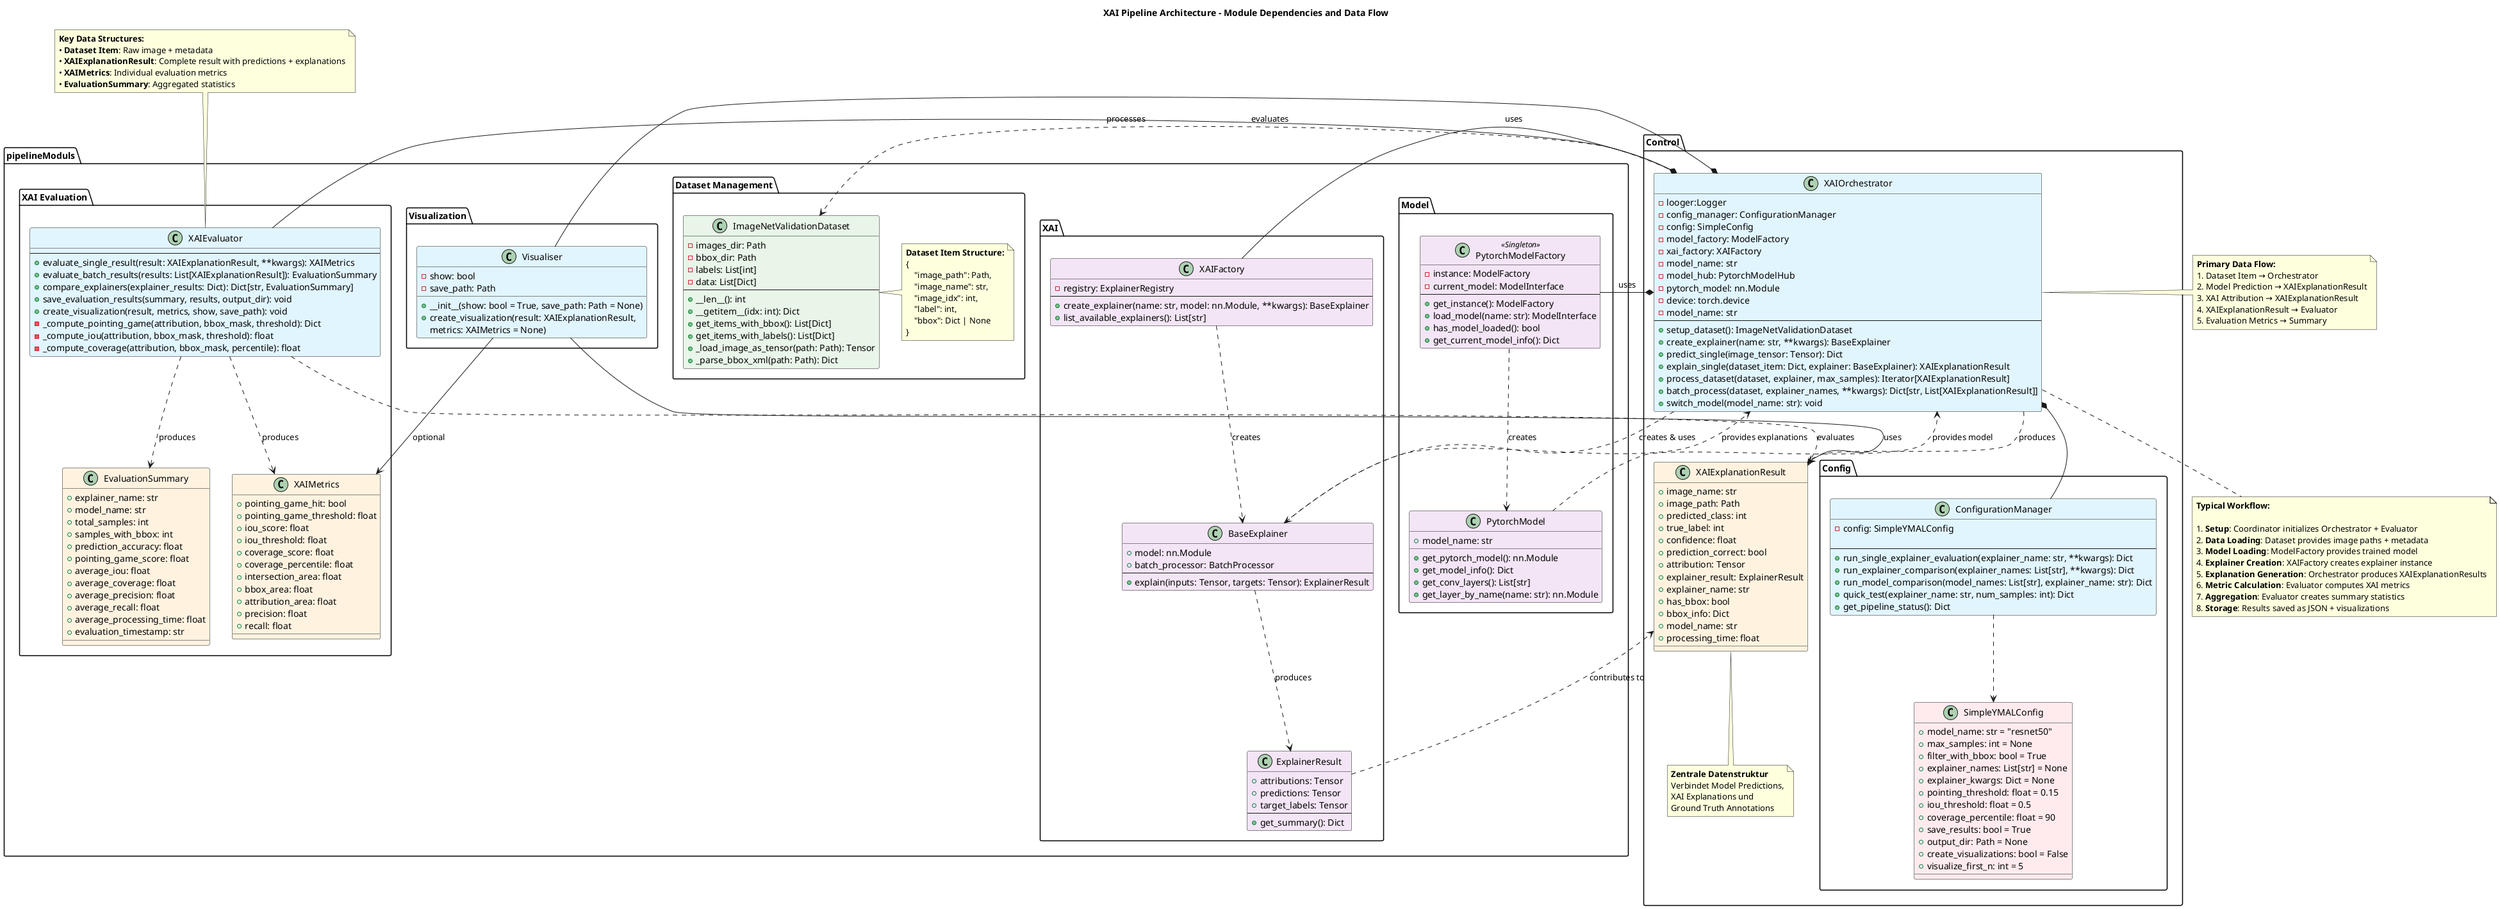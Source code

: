 @startuml XAI_Pipeline_Architecture

!define COMPONENT_COLOR #E1F5FE
!define FACTORY_COLOR #F3E5F5
!define DATA_COLOR #E8F5E8
!define RESULT_COLOR #FFF3E0
!define CONFIG_COLOR #FFEBEE

title XAI Pipeline Architecture - Module Dependencies and Data Flow


' ==== ORCHESTRATOR MODULE ====
package "Control"  {

  class XAIOrchestrator COMPONENT_COLOR {
        - looger:Logger
        - config_manager: ConfigurationManager
        - config: SimpleConfig
        - model_factory: ModelFactory
        - xai_factory: XAIFactory
        - model_name: str
        - model_hub: PytorchModelHub
        - pytorch_model: nn.Module
        - device: torch.device
        - model_name: str
        --
        + setup_dataset(): ImageNetValidationDataset
        + create_explainer(name: str, **kwargs): BaseExplainer
        + predict_single(image_tensor: Tensor): Dict
        + explain_single(dataset_item: Dict, explainer: BaseExplainer): XAIExplanationResult
        + process_dataset(dataset, explainer, max_samples): Iterator[XAIExplanationResult]
        + batch_process(dataset, explainer_names, **kwargs): Dict[str, List[XAIExplanationResult]]
        + switch_model(model_name: str): void
  }

  class XAIExplanationResult RESULT_COLOR {
        + image_name: str
        + image_path: Path
        + predicted_class: int
        + true_label: int
        + confidence: float
        + prediction_correct: bool
        + attribution: Tensor
        + explainer_result: ExplainerResult
        + explainer_name: str
        + has_bbox: bool
        + bbox_info: Dict
        + model_name: str
        + processing_time: float
  }

  package Config {

        class ConfigurationManager COMPONENT_COLOR {
        - config: SimpleYMALConfig

        --
        + run_single_explainer_evaluation(explainer_name: str, **kwargs): Dict
        + run_explainer_comparison(explainer_names: List[str], **kwargs): Dict
        + run_model_comparison(model_names: List[str], explainer_name: str): Dict
        + quick_test(explainer_name: str, num_samples: int): Dict
        + get_pipeline_status(): Dict
        }

        class SimpleYMALConfig CONFIG_COLOR {
        + model_name: str = "resnet50"
        + max_samples: int = None
        + filter_with_bbox: bool = True
        + explainer_names: List[str] = None
        + explainer_kwargs: Dict = None
        + pointing_threshold: float = 0.15
        + iou_threshold: float = 0.5
        + coverage_percentile: float = 90
        + save_results: bool = True
        + output_dir: Path = None
        + create_visualizations: bool = False
        + visualize_first_n: int = 5
        }
  }

  note bottom of XAIExplanationResult
        **Zentrale Datenstruktur**
        Verbindet Model Predictions,
        XAI Explanations und
        Ground Truth Annotations
  end note
}

package "pipelineModuls"{
' ==== PIPELINE MODULE ====

    package "Model"{
        class PytorchModelFactory <<Singleton>> FACTORY_COLOR {
        - instance: ModelFactory
        - current_model: ModelInterface
        --
        + get_instance(): ModelFactory
        + load_model(name: str): ModelInterface
        + has_model_loaded(): bool
        + get_current_model_info(): Dict
        }

        class PytorchModel FACTORY_COLOR {
        + model_name: str
        + get_pytorch_model(): nn.Module
        + get_model_info(): Dict
        + get_conv_layers(): List[str]
        + get_layer_by_name(name: str): nn.Module
        }
    }

    package "XAI"{
        class XAIFactory FACTORY_COLOR {
            - registry: ExplainerRegistry
            --
            + create_explainer(name: str, model: nn.Module, **kwargs): BaseExplainer
            + list_available_explainers(): List[str]
        }

        class BaseExplainer FACTORY_COLOR {
            + model: nn.Module
            + batch_processor: BatchProcessor
            --
            + explain(inputs: Tensor, targets: Tensor): ExplainerResult
        }
        class ExplainerResult FACTORY_COLOR {
            + attributions: Tensor
            + predictions: Tensor
            + target_labels: Tensor
            --
            + get_summary(): Dict
        }
    }


    ' ==== DATASET MODULE ====
    package "Dataset Management"  {

        class ImageNetValidationDataset DATA_COLOR {
            - images_dir: Path
            - bbox_dir: Path
            - labels: List[int]
            - data: List[Dict]
            --
            + __len__(): int
            + __getitem__(idx: int): Dict
            + get_items_with_bbox(): List[Dict]
            + get_items_with_labels(): List[Dict]
            + _load_image_as_tensor(path: Path): Tensor
            + _parse_bbox_xml(path: Path): Dict
        }

        note right of ImageNetValidationDataset
            **Dataset Item Structure:**
            {
                "image_path": Path,
                "image_name": str,
                "image_idx": int,
                "label": int,
                "bbox": Dict | None
            }
        end note
    }

    ' ==== EVALUATOR MODULE ====
    package "XAI Evaluation"  {

        class XAIEvaluator COMPONENT_COLOR {
            --
            + evaluate_single_result(result: XAIExplanationResult, **kwargs): XAIMetrics
            + evaluate_batch_results(results: List[XAIExplanationResult]): EvaluationSummary
            + compare_explainers(explainer_results: Dict): Dict[str, EvaluationSummary]
            + save_evaluation_results(summary, results, output_dir): void
            + create_visualization(result, metrics, show, save_path): void
            - _compute_pointing_game(attribution, bbox_mask, threshold): Dict
            - _compute_iou(attribution, bbox_mask, threshold): float
            - _compute_coverage(attribution, bbox_mask, percentile): float
           }

        class XAIMetrics RESULT_COLOR {
            + pointing_game_hit: bool
            + pointing_game_threshold: float
            + iou_score: float
            + iou_threshold: float
            + coverage_score: float
            + coverage_percentile: float
            + intersection_area: float
            + bbox_area: float
            + attribution_area: float
            + precision: float
            + recall: float
        }

        class EvaluationSummary RESULT_COLOR {
            + explainer_name: str
            + model_name: str
            + total_samples: int
            + samples_with_bbox: int
            + prediction_accuracy: float
            + pointing_game_score: float
            + average_iou: float
            + average_coverage: float
            + average_precision: float
            + average_recall: float
            + average_processing_time: float
            + evaluation_timestamp: str
        }
    }

    package Visualization {
        class Visualiser COMPONENT_COLOR {
            - show: bool
            - save_path: Path
            + __init__(show: bool = True, save_path: Path = None)
            + create_visualization(result: XAIExplanationResult,
                                   metrics: XAIMetrics = None)
        }
        }
}

' ==== RELATIONSHIPS ====

' Orchestrator Dependencies
XAIOrchestrator *-- PytorchModelFactory : uses
XAIOrchestrator *-- XAIFactory : uses
XAIOrchestrator ..> ImageNetValidationDataset : processes
XAIOrchestrator ..> BaseExplainer : creates & uses
XAIOrchestrator ..> XAIExplanationResult : produces
XAIOrchestrator *-- XAIEvaluator : evaluates
XAIOrchestrator *-- ConfigurationManager
XAIOrchestrator *-- Visualiser

'Config Dependencies
ConfigurationManager..> SimpleYMALConfig
' Evaluator Dependencies
XAIEvaluator ..> XAIExplanationResult : evaluates
XAIEvaluator ..> XAIMetrics : produces
XAIEvaluator ..> EvaluationSummary : produces

' Factory Dependencies
PytorchModelFactory ..> PytorchModel : creates
XAIFactory ..> BaseExplainer : creates
BaseExplainer ..> ExplainerResult : produces

' Data Flow Dependencies
PytorchModel ..> XAIOrchestrator : provides model
BaseExplainer ..> XAIOrchestrator : provides explanations
ExplainerResult ..> XAIExplanationResult : contributes to

' Visualisation Dependencies
Visualiser --> XAIExplanationResult : uses
Visualiser --> XAIMetrics : optional

' ==== DATA FLOW ANNOTATIONS ====

note as DataFlow1
    **Primary Data Flow:**
    1. Dataset Item → Orchestrator
    2. Model Prediction → XAIExplanationResult
    3. XAI Attribution → XAIExplanationResult
    4. XAIExplanationResult → Evaluator
    5. Evaluation Metrics → Summary
end note

note as DataFlow2
    **Key Data Structures:**
    • **Dataset Item**: Raw image + metadata
    • **XAIExplanationResult**: Complete result with predictions + explanations
    • **XAIMetrics**: Individual evaluation metrics
    • **EvaluationSummary**: Aggregated statistics
end note

DataFlow1 .right. XAIOrchestrator
DataFlow2 .. XAIEvaluator

' ==== WORKFLOW ANNOTATION ====

note as Workflow
    **Typical Workflow:**

    1. **Setup**: Coordinator initializes Orchestrator + Evaluator
    2. **Data Loading**: Dataset provides image paths + metadata
    3. **Model Loading**: ModelFactory provides trained model
    4. **Explainer Creation**: XAIFactory creates explainer instance
    5. **Explanation Generation**: Orchestrator produces XAIExplanationResults
    6. **Metric Calculation**: Evaluator computes XAI metrics
    7. **Aggregation**: Evaluator creates summary statistics
    8. **Storage**: Results saved as JSON + visualizations
end note

Workflow .up. XAIOrchestrator

@enduml